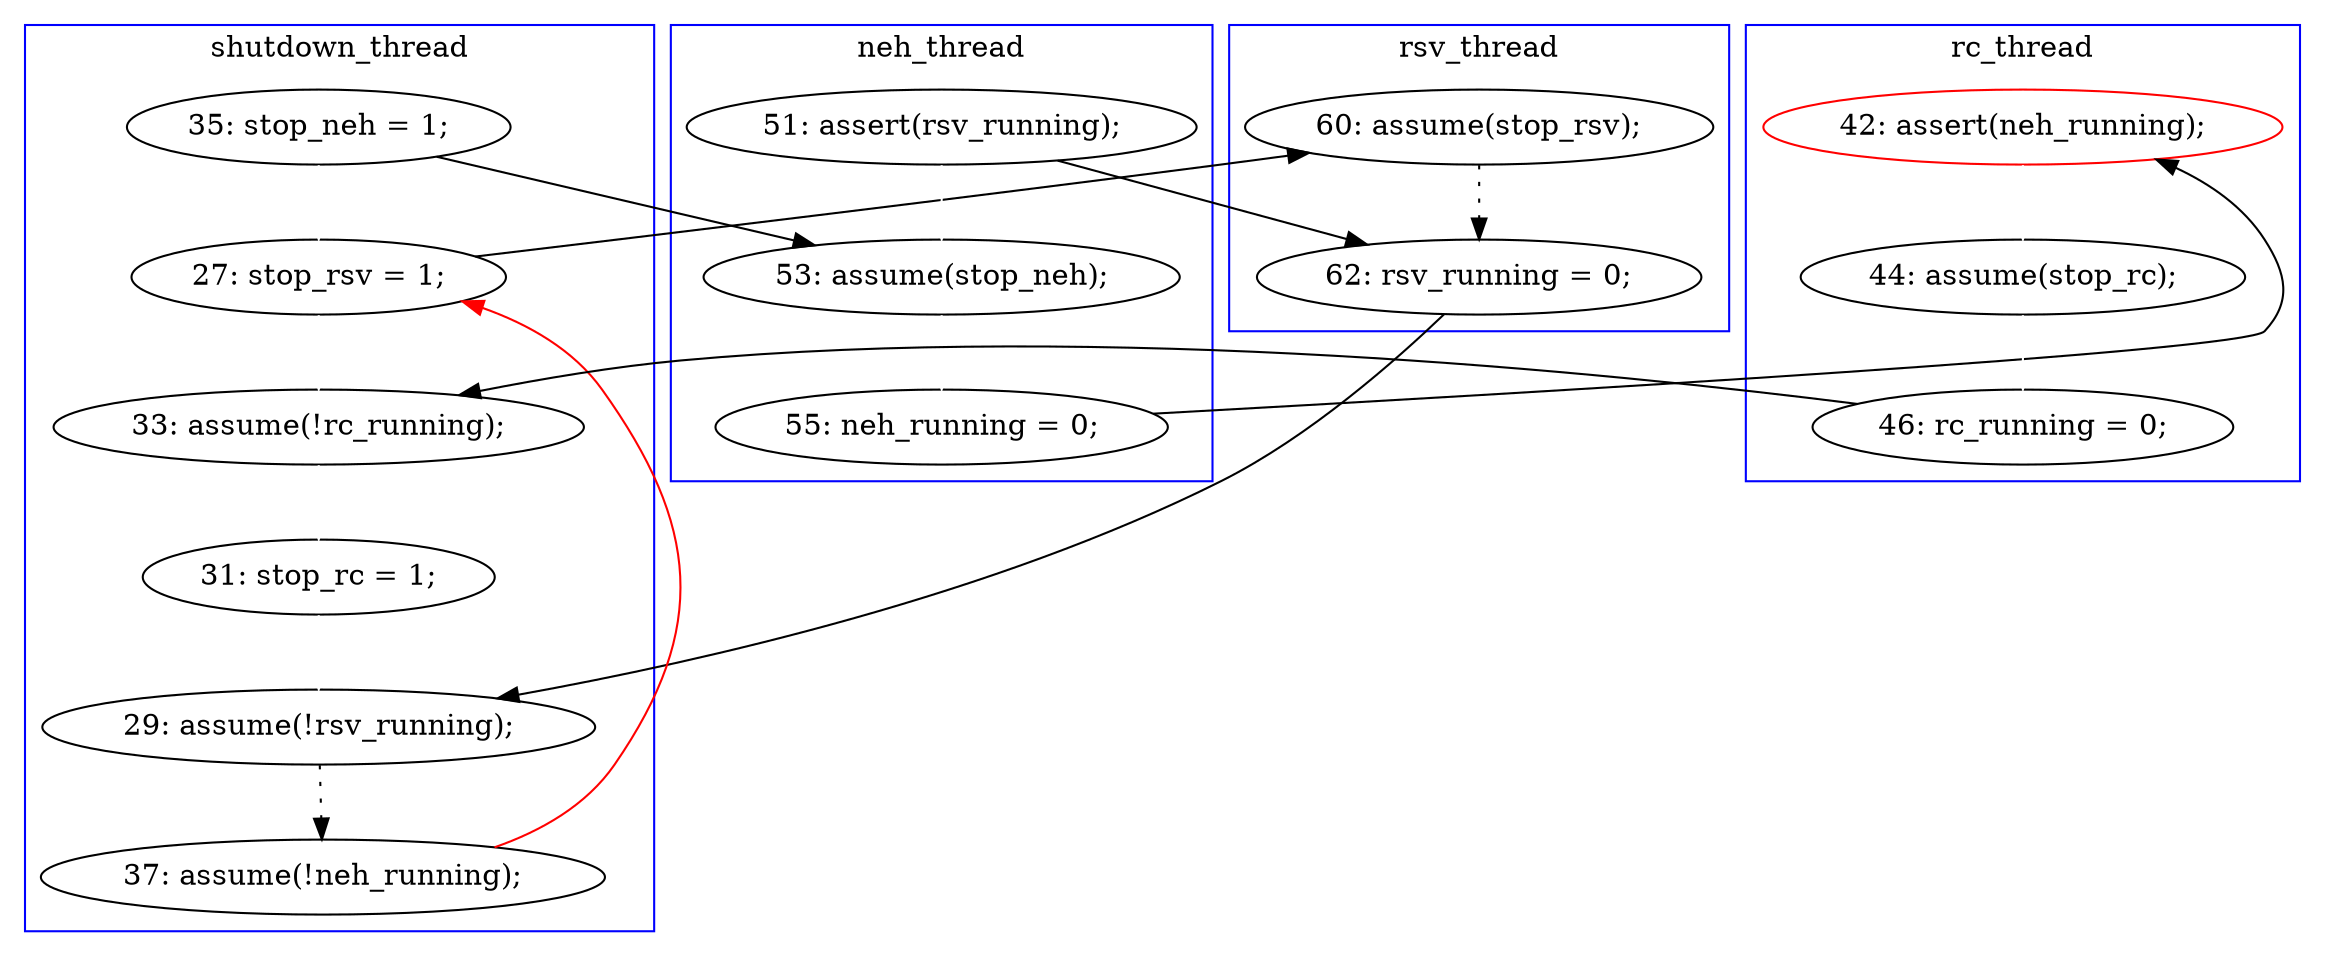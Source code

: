 digraph Counterexample {
	12 -> 15 [color = black, style = solid, constraint = false]
	12 -> 17 [color = white, style = solid]
	27 -> 29 [color = white, style = solid]
	15 -> 21 [color = white, style = solid]
	14 -> 15 [color = white, style = solid]
	19 -> 20 [color = black, style = dotted]
	24 -> 25 [color = white, style = solid]
	29 -> 30 [color = white, style = solid]
	17 -> 27 [color = white, style = solid]
	32 -> 17 [color = red, style = solid, constraint = false]
	30 -> 32 [color = black, style = dotted]
	17 -> 19 [color = black, style = solid, constraint = false]
	25 -> 26 [color = white, style = solid]
	26 -> 27 [color = black, style = solid, constraint = false]
	21 -> 24 [color = black, style = solid, constraint = false]
	20 -> 30 [color = black, style = solid, constraint = false]
	14 -> 20 [color = black, style = solid, constraint = false]
	subgraph cluster3 {
		label = neh_thread
		color = blue
		21  [label = "55: neh_running = 0;"]
		14  [label = "51: assert(rsv_running);"]
		15  [label = "53: assume(stop_neh);"]
	}
	subgraph cluster4 {
		label = rsv_thread
		color = blue
		19  [label = "60: assume(stop_rsv);"]
		20  [label = "62: rsv_running = 0;"]
	}
	subgraph cluster1 {
		label = shutdown_thread
		color = blue
		30  [label = "29: assume(!rsv_running);"]
		12  [label = "35: stop_neh = 1;"]
		29  [label = "31: stop_rc = 1;"]
		17  [label = "27: stop_rsv = 1;"]
		27  [label = "33: assume(!rc_running);"]
		32  [label = "37: assume(!neh_running);"]
	}
	subgraph cluster2 {
		label = rc_thread
		color = blue
		26  [label = "46: rc_running = 0;"]
		25  [label = "44: assume(stop_rc);"]
		24  [label = "42: assert(neh_running);", color = red]
	}
}